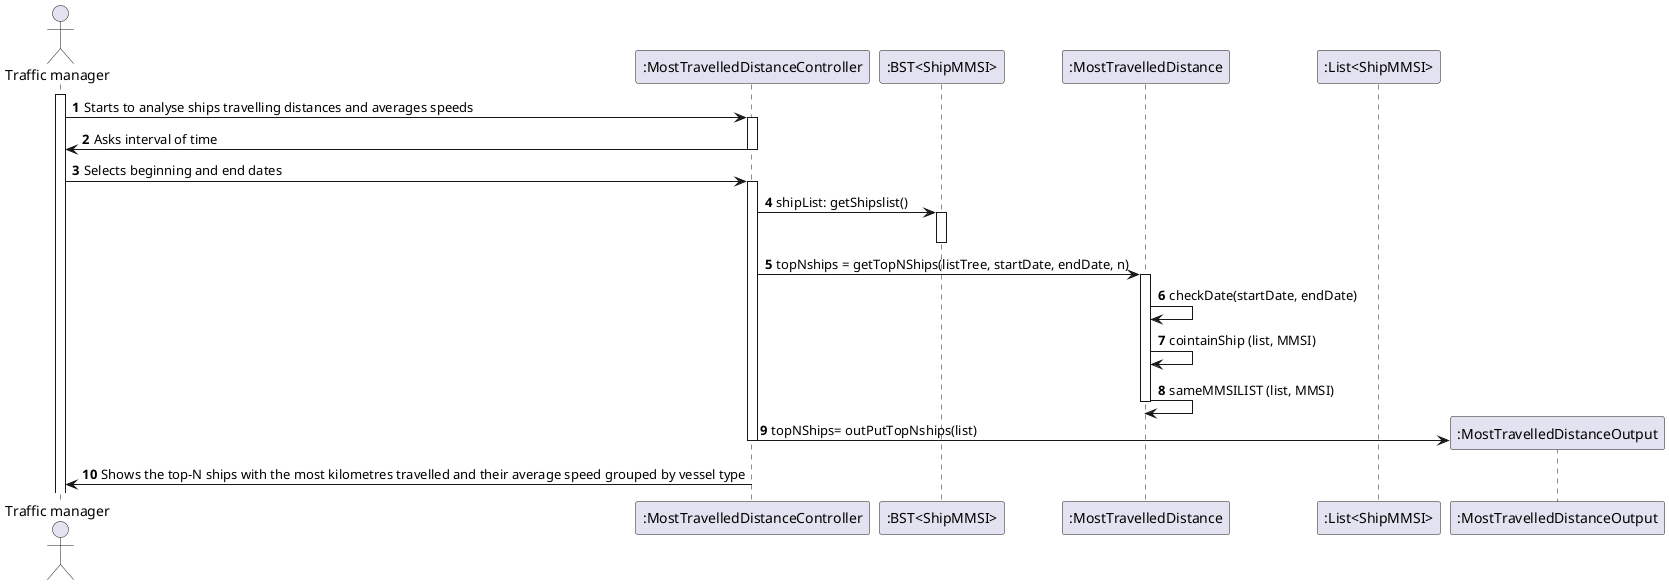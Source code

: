 @startuml
autonumber
'hide footbox
actor "Traffic manager" as TM

participant ":MostTravelledDistanceController" as CTRL
participant ":BST<ShipMMSI>" as BSTMMSI
participant ":MostTravelledDistance" as mtd
participant ":List<ShipMMSI>" as LMMSI
participant ":MostTravelledDistanceOutput" as OUTP
activate TM

TM -> CTRL : Starts to analyse ships travelling distances and averages speeds
activate CTRL
CTRL -> TM: Asks interval of time
deactivate CTRL

TM -> CTRL:Selects beginning and end dates
activate CTRL
CTRL -> BSTMMSI: shipList: getShipslist()
activate BSTMMSI
deactivate BSTMMSI
CTRL -> mtd: topNships = getTopNShips(listTree, startDate, endDate, n)
activate mtd
mtd -> mtd: checkDate(startDate, endDate)
mtd -> mtd: cointainShip (list, MMSI)
mtd -> mtd: sameMMSILIST (list, MMSI)
deactivate mtd

CTRL-> OUTP**: topNShips= outPutTopNships(list)
deactivate CTRL
CTRL -> TM: Shows the top-N ships with the most kilometres travelled and their average speed grouped by vessel type
deactivate CTRL
@enduml
